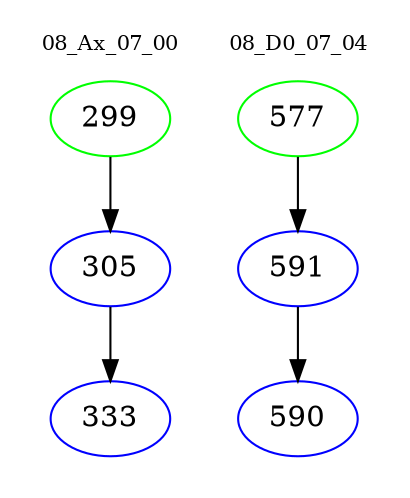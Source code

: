 digraph{
subgraph cluster_0 {
color = white
label = "08_Ax_07_00";
fontsize=10;
T0_299 [label="299", color="green"]
T0_299 -> T0_305 [color="black"]
T0_305 [label="305", color="blue"]
T0_305 -> T0_333 [color="black"]
T0_333 [label="333", color="blue"]
}
subgraph cluster_1 {
color = white
label = "08_D0_07_04";
fontsize=10;
T1_577 [label="577", color="green"]
T1_577 -> T1_591 [color="black"]
T1_591 [label="591", color="blue"]
T1_591 -> T1_590 [color="black"]
T1_590 [label="590", color="blue"]
}
}
